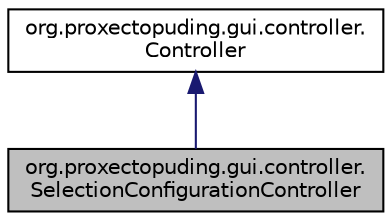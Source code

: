 digraph "org.proxectopuding.gui.controller.SelectionConfigurationController"
{
  edge [fontname="Helvetica",fontsize="10",labelfontname="Helvetica",labelfontsize="10"];
  node [fontname="Helvetica",fontsize="10",shape=record];
  Node0 [label="org.proxectopuding.gui.controller.\lSelectionConfigurationController",height=0.2,width=0.4,color="black", fillcolor="grey75", style="filled", fontcolor="black"];
  Node1 -> Node0 [dir="back",color="midnightblue",fontsize="10",style="solid",fontname="Helvetica"];
  Node1 [label="org.proxectopuding.gui.controller.\lController",height=0.2,width=0.4,color="black", fillcolor="white", style="filled",URL="$classorg_1_1proxectopuding_1_1gui_1_1controller_1_1Controller.html"];
}
